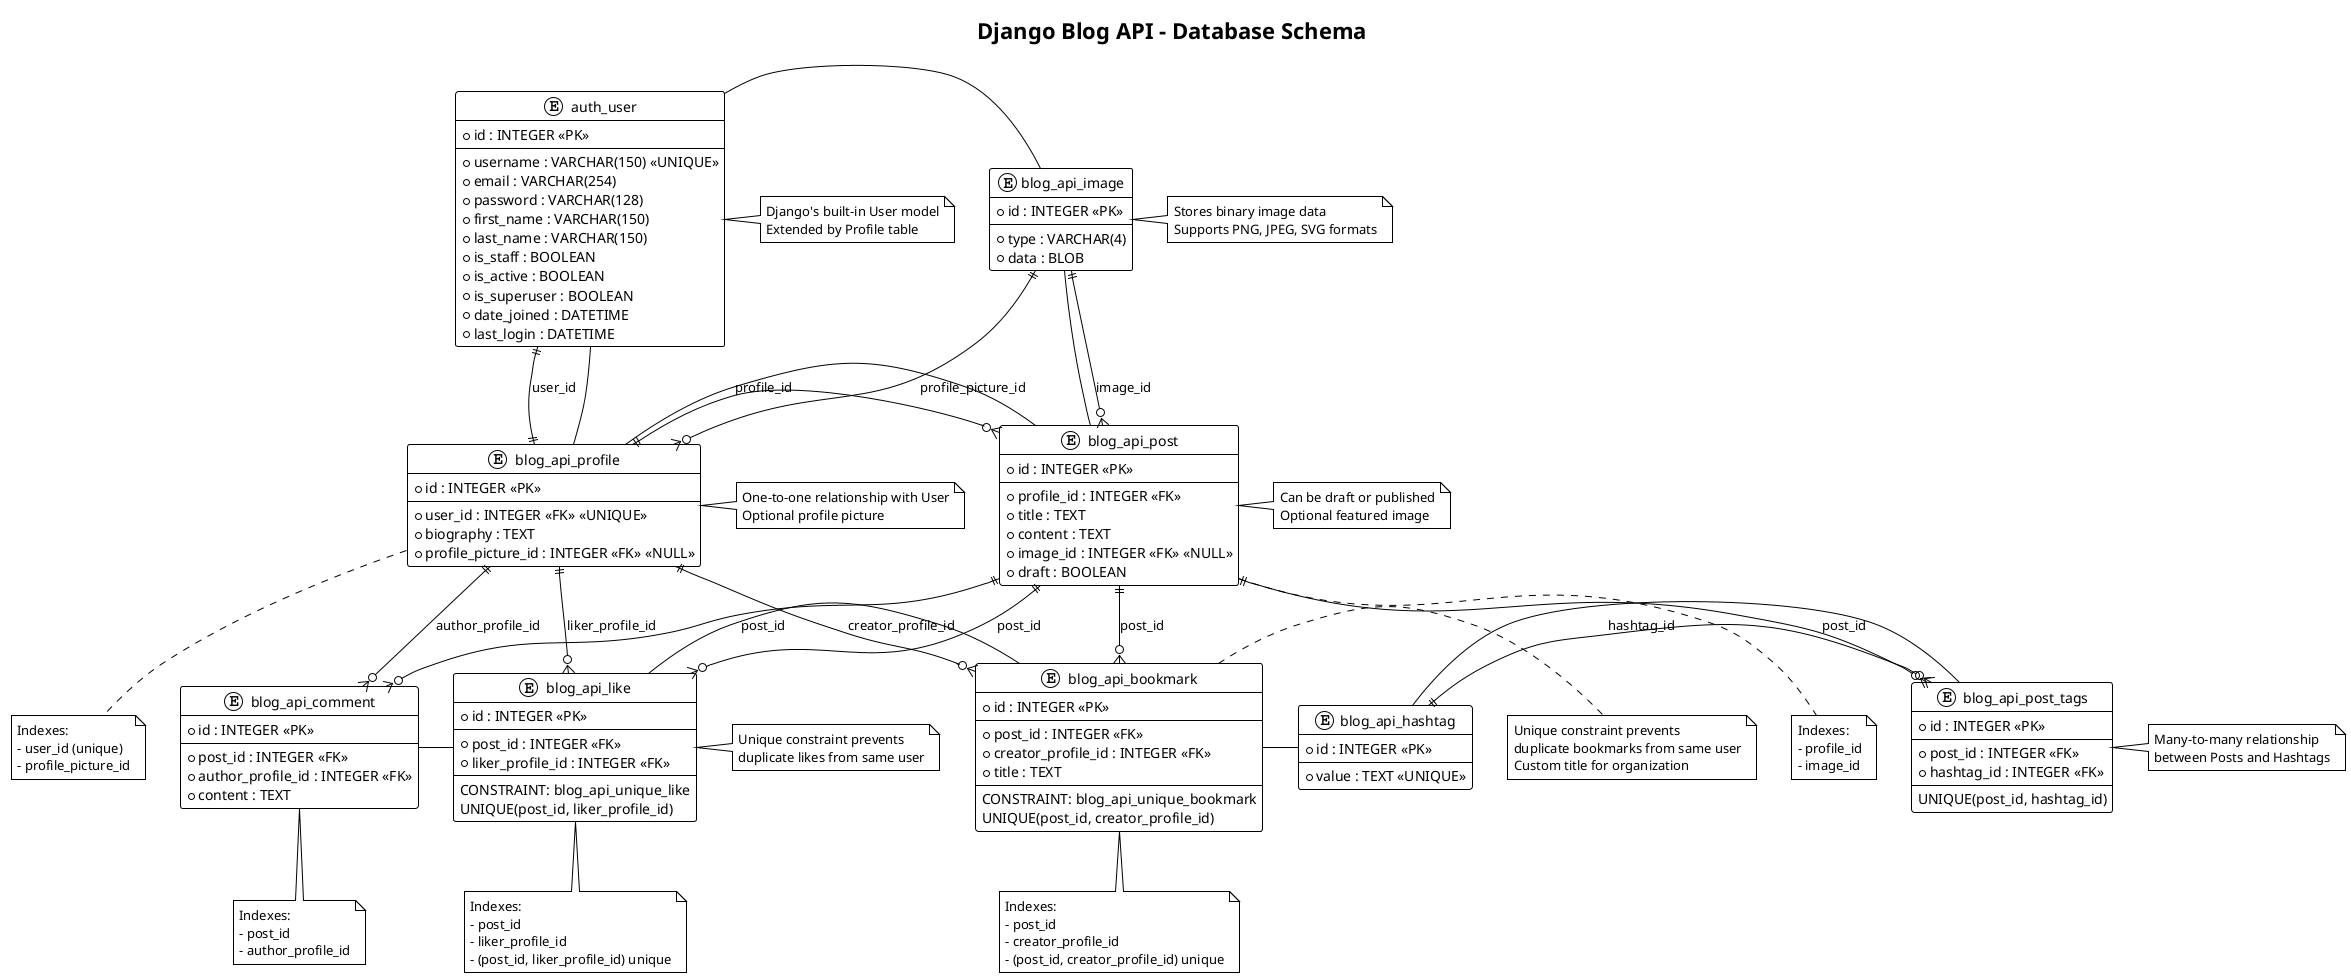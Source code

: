 @startuml Database Schema - Blog API
!theme plain

title Django Blog API - Database Schema

' Layout arrangement to minimize connector overlap
' Top row: User and Image (independent entities)
' Middle row: Profile and Post (core entities)
' Bottom row: Related entities (Comment, Like, Bookmark, Hashtag, Junction table)

' User table (Django built-in) - Top Left
entity "auth_user" as user {
  * id : INTEGER <<PK>>
  --
  * username : VARCHAR(150) <<UNIQUE>>
  * email : VARCHAR(254)
  * password : VARCHAR(128)
  * first_name : VARCHAR(150)
  * last_name : VARCHAR(150)
  * is_staff : BOOLEAN
  * is_active : BOOLEAN
  * is_superuser : BOOLEAN
  * date_joined : DATETIME
  * last_login : DATETIME
}

' Image table - Top Right
entity "blog_api_image" as image {
  * id : INTEGER <<PK>>
  --
  * type : VARCHAR(4)
  * data : BLOB
}

' Profile table - Middle Left
entity "blog_api_profile" as profile {
  * id : INTEGER <<PK>>
  --
  * user_id : INTEGER <<FK>> <<UNIQUE>>
  * biography : TEXT
  * profile_picture_id : INTEGER <<FK>> <<NULL>>
}

' Post table - Middle Right
entity "blog_api_post" as post {
  * id : INTEGER <<PK>>
  --
  * profile_id : INTEGER <<FK>>
  * title : TEXT
  * content : TEXT
  * image_id : INTEGER <<FK>> <<NULL>>
  * draft : BOOLEAN
}

' Comment table - Bottom Left
entity "blog_api_comment" as comment {
  * id : INTEGER <<PK>>
  --
  * post_id : INTEGER <<FK>>
  * author_profile_id : INTEGER <<FK>>
  * content : TEXT
}

' Like table - Bottom Center Left
entity "blog_api_like" as like {
  * id : INTEGER <<PK>>
  --
  * post_id : INTEGER <<FK>>
  * liker_profile_id : INTEGER <<FK>>
  --
  CONSTRAINT: blog_api_unique_like
  UNIQUE(post_id, liker_profile_id)
}

' Bookmark table - Bottom Center Right
entity "blog_api_bookmark" as bookmark {
  * id : INTEGER <<PK>>
  --
  * post_id : INTEGER <<FK>>
  * creator_profile_id : INTEGER <<FK>>
  * title : TEXT
  --
  CONSTRAINT: blog_api_unique_bookmark
  UNIQUE(post_id, creator_profile_id)
}

' Hashtag table - Bottom Right
entity "blog_api_hashtag" as hashtag {
  * id : INTEGER <<PK>>
  --
  * value : TEXT <<UNIQUE>>
}

' Post-Hashtag Many-to-Many relationship table - Far Right
entity "blog_api_post_tags" as post_tags {
  * id : INTEGER <<PK>>
  --
  * post_id : INTEGER <<FK>>
  * hashtag_id : INTEGER <<FK>>
  --
  UNIQUE(post_id, hashtag_id)
}

' Positioning hints for cleaner layout
user -right- image
profile -right- post
comment -right- like
like -right- bookmark
bookmark -right- hashtag
hashtag -right- post_tags

user -down- profile
image -down- post

' Relationships - organized to minimize crossover
user ||--|| profile : "user_id"
image ||--o{ profile : "profile_picture_id"
image ||--o{ post : "image_id"
profile ||--o{ post : "profile_id"
profile ||--o{ comment : "author_profile_id"
profile ||--o{ like : "liker_profile_id"
profile ||--o{ bookmark : "creator_profile_id"
post ||--o{ comment : "post_id"
post ||--o{ like : "post_id"
post ||--o{ bookmark : "post_id"
post ||--o{ post_tags : "post_id"
hashtag ||--o{ post_tags : "hashtag_id"

' Notes
note right of user : Django's built-in User model\nExtended by Profile table

note right of profile : One-to-one relationship with User\nOptional profile picture

note right of post : Can be draft or published\nOptional featured image

note right of post_tags : Many-to-many relationship\nbetween Posts and Hashtags

note right of like : Unique constraint prevents\nduplicate likes from same user

note right of bookmark : Unique constraint prevents\nduplicate bookmarks from same user\nCustom title for organization

note right of image : Stores binary image data\nSupports PNG, JPEG, SVG formats

' Indexes (typical Django auto-generated)
note bottom of profile : Indexes:\n- user_id (unique)\n- profile_picture_id

note bottom of post : Indexes:\n- profile_id\n- image_id

note bottom of comment : Indexes:\n- post_id\n- author_profile_id

note bottom of like : Indexes:\n- post_id\n- liker_profile_id\n- (post_id, liker_profile_id) unique

note bottom of bookmark : Indexes:\n- post_id\n- creator_profile_id\n- (post_id, creator_profile_id) unique

@enduml
